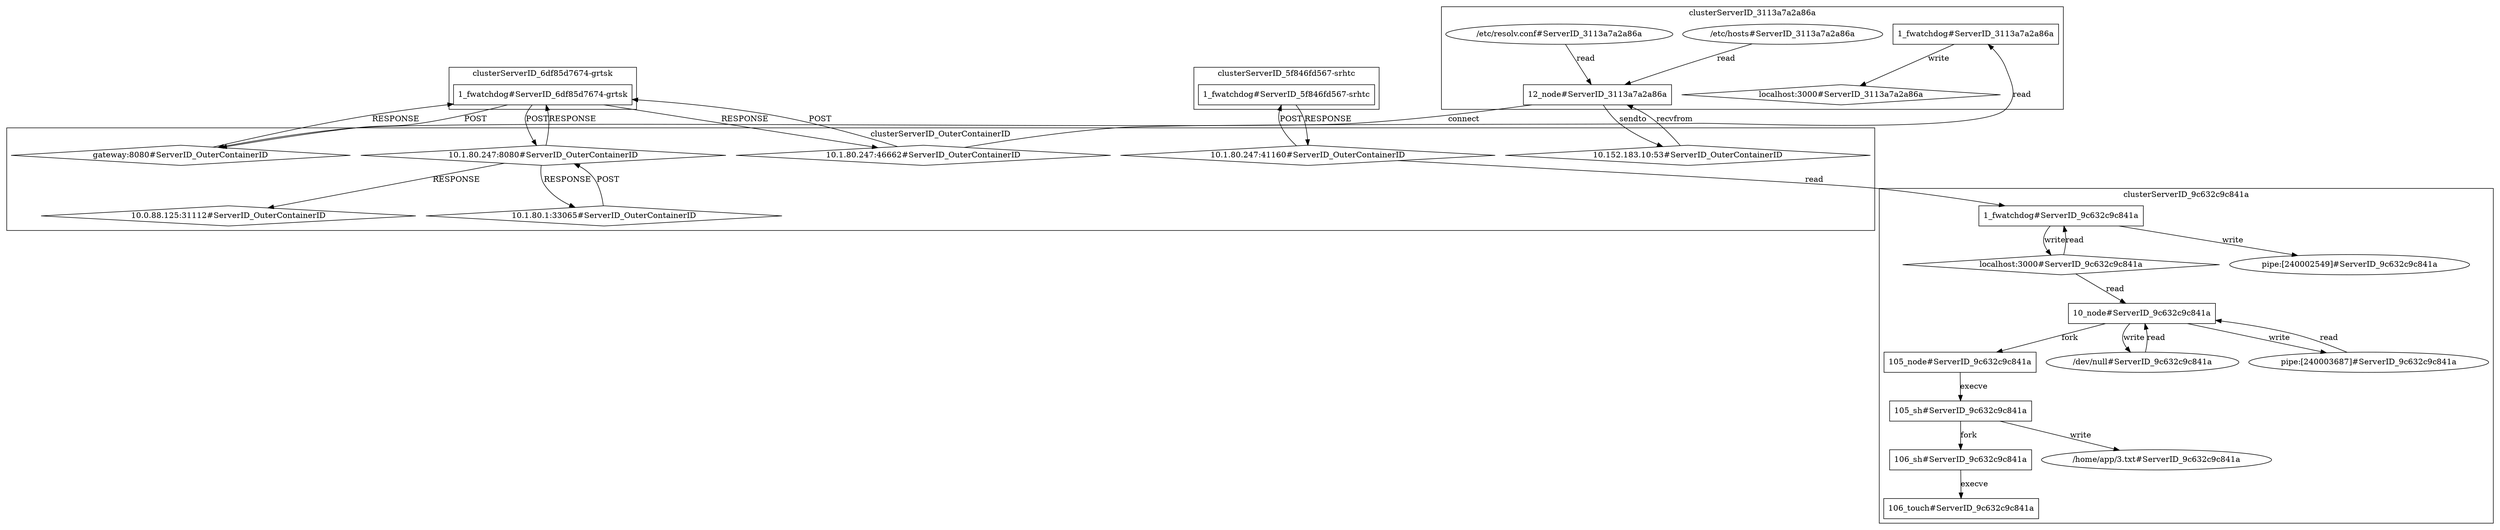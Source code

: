 digraph G {
	"gateway:8080#ServerID_OuterContainerID"->"1_fwatchdog#ServerID_6df85d7674-grtsk"[ label="RESPONSE" ];
	"1_fwatchdog#ServerID_6df85d7674-grtsk"->"10.1.80.247:8080#ServerID_OuterContainerID"[ label="POST" ];
	"10.1.80.247:41160#ServerID_OuterContainerID"->"1_fwatchdog#ServerID_5f846fd567-srhtc"[ label="POST" ];
	"1_fwatchdog#ServerID_5f846fd567-srhtc"->"10.1.80.247:41160#ServerID_OuterContainerID"[ label="RESPONSE" ];
	"10.1.80.247:8080#ServerID_OuterContainerID"->"1_fwatchdog#ServerID_6df85d7674-grtsk"[ label="RESPONSE" ];
	"1_fwatchdog#ServerID_6df85d7674-grtsk"->"10.1.80.247:46662#ServerID_OuterContainerID"[ label="RESPONSE" ];
	"1_fwatchdog#ServerID_6df85d7674-grtsk"->"gateway:8080#ServerID_OuterContainerID"[ label="POST" ];
	"10.1.80.247:46662#ServerID_OuterContainerID"->"1_fwatchdog#ServerID_6df85d7674-grtsk"[ label="POST" ];
	"1_fwatchdog#ServerID_3113a7a2a86a"->"localhost:3000#ServerID_3113a7a2a86a"[ label="write" ];
	"10.1.80.247:46662#ServerID_OuterContainerID"->"1_fwatchdog#ServerID_3113a7a2a86a"[ label="read" ];
	"/etc/hosts#ServerID_3113a7a2a86a"->"12_node#ServerID_3113a7a2a86a"[ label="read" ];
	"/etc/resolv.conf#ServerID_3113a7a2a86a"->"12_node#ServerID_3113a7a2a86a"[ label="read" ];
	"12_node#ServerID_3113a7a2a86a"->"10.152.183.10:53#ServerID_OuterContainerID"[ label="sendto" ];
	"10.152.183.10:53#ServerID_OuterContainerID"->"12_node#ServerID_3113a7a2a86a"[ label="recvfrom" ];
	"1_fwatchdog#ServerID_9c632c9c841a"->"localhost:3000#ServerID_9c632c9c841a"[ label="write" ];
	"12_node#ServerID_3113a7a2a86a"->"gateway:8080#ServerID_OuterContainerID"[ label="connect" ];
	"10.1.80.247:41160#ServerID_OuterContainerID"->"1_fwatchdog#ServerID_9c632c9c841a"[ label="read" ];
	"10_node#ServerID_9c632c9c841a"->"105_node#ServerID_9c632c9c841a"[ label="fork" ];
	"/dev/null#ServerID_9c632c9c841a"->"10_node#ServerID_9c632c9c841a"[ label="read" ];
	"localhost:3000#ServerID_9c632c9c841a"->"10_node#ServerID_9c632c9c841a"[ label="read" ];
	"10_node#ServerID_9c632c9c841a"->"pipe:[240003687]#ServerID_9c632c9c841a"[ label="write" ];
	"pipe:[240003687]#ServerID_9c632c9c841a"->"10_node#ServerID_9c632c9c841a"[ label="read" ];
	"105_node#ServerID_9c632c9c841a"->"105_sh#ServerID_9c632c9c841a"[ label="execve" ];
	"105_sh#ServerID_9c632c9c841a"->"106_sh#ServerID_9c632c9c841a"[ label="fork" ];
	"106_sh#ServerID_9c632c9c841a"->"106_touch#ServerID_9c632c9c841a"[ label="execve" ];
	"105_sh#ServerID_9c632c9c841a"->"/home/app/3.txt#ServerID_9c632c9c841a"[ label="write" ];
	"10_node#ServerID_9c632c9c841a"->"/dev/null#ServerID_9c632c9c841a"[ label="write" ];
	"localhost:3000#ServerID_9c632c9c841a"->"1_fwatchdog#ServerID_9c632c9c841a"[ label="read" ];
	"1_fwatchdog#ServerID_9c632c9c841a"->"pipe:[240002549]#ServerID_9c632c9c841a"[ label="write" ];
	"10.1.80.247:8080#ServerID_OuterContainerID"->"10.1.80.1:33065#ServerID_OuterContainerID"[ label="RESPONSE" ];
	"10.1.80.1:33065#ServerID_OuterContainerID"->"10.1.80.247:8080#ServerID_OuterContainerID"[ label="POST" ];
	"10.1.80.247:8080#ServerID_OuterContainerID"->"10.0.88.125:31112#ServerID_OuterContainerID"[ label="RESPONSE" ];
	subgraph "clusterServerID_3113a7a2a86a" {
	label="clusterServerID_3113a7a2a86a";
	"/etc/hosts#ServerID_3113a7a2a86a" [ shape=ellipse ];
	"/etc/resolv.conf#ServerID_3113a7a2a86a" [ shape=ellipse ];
	"12_node#ServerID_3113a7a2a86a" [ shape=box ];
	"1_fwatchdog#ServerID_3113a7a2a86a" [ shape=box ];
	"localhost:3000#ServerID_3113a7a2a86a" [ shape=diamond ];

}
;
	subgraph "clusterServerID_5f846fd567-srhtc" {
	label="clusterServerID_5f846fd567-srhtc";
	"1_fwatchdog#ServerID_5f846fd567-srhtc" [ shape=box ];

}
;
	subgraph "clusterServerID_6df85d7674-grtsk" {
	label="clusterServerID_6df85d7674-grtsk";
	"1_fwatchdog#ServerID_6df85d7674-grtsk" [ shape=box ];

}
;
	subgraph "clusterServerID_9c632c9c841a" {
	label="clusterServerID_9c632c9c841a";
	"/dev/null#ServerID_9c632c9c841a" [ shape=ellipse ];
	"/home/app/3.txt#ServerID_9c632c9c841a" [ shape=ellipse ];
	"105_node#ServerID_9c632c9c841a" [ shape=box ];
	"105_sh#ServerID_9c632c9c841a" [ shape=box ];
	"106_sh#ServerID_9c632c9c841a" [ shape=box ];
	"106_touch#ServerID_9c632c9c841a" [ shape=box ];
	"10_node#ServerID_9c632c9c841a" [ shape=box ];
	"1_fwatchdog#ServerID_9c632c9c841a" [ shape=box ];
	"localhost:3000#ServerID_9c632c9c841a" [ shape=diamond ];
	"pipe:[240002549]#ServerID_9c632c9c841a" [ shape=ellipse ];
	"pipe:[240003687]#ServerID_9c632c9c841a" [ shape=ellipse ];

}
;
	subgraph "clusterServerID_OuterContainerID" {
	label="clusterServerID_OuterContainerID";
	"10.0.88.125:31112#ServerID_OuterContainerID" [ shape=diamond ];
	"10.1.80.1:33065#ServerID_OuterContainerID" [ shape=diamond ];
	"10.1.80.247:41160#ServerID_OuterContainerID" [ shape=diamond ];
	"10.1.80.247:46662#ServerID_OuterContainerID" [ shape=diamond ];
	"10.1.80.247:8080#ServerID_OuterContainerID" [ shape=diamond ];
	"10.152.183.10:53#ServerID_OuterContainerID" [ shape=diamond ];
	"gateway:8080#ServerID_OuterContainerID" [ shape=diamond ];

}
;

}
